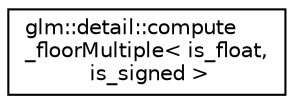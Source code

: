 digraph "Graphical Class Hierarchy"
{
  edge [fontname="Helvetica",fontsize="10",labelfontname="Helvetica",labelfontsize="10"];
  node [fontname="Helvetica",fontsize="10",shape=record];
  rankdir="LR";
  Node1 [label="glm::detail::compute\l_floorMultiple\< is_float,\l is_signed \>",height=0.2,width=0.4,color="black", fillcolor="white", style="filled",URL="$structglm_1_1detail_1_1compute__floor_multiple.html"];
}
